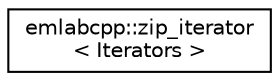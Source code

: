 digraph "Graphical Class Hierarchy"
{
 // LATEX_PDF_SIZE
  edge [fontname="Helvetica",fontsize="10",labelfontname="Helvetica",labelfontsize="10"];
  node [fontname="Helvetica",fontsize="10",shape=record];
  rankdir="LR";
  Node0 [label="emlabcpp::zip_iterator\l\< Iterators \>",height=0.2,width=0.4,color="black", fillcolor="white", style="filled",URL="$classemlabcpp_1_1zip__iterator.html",tooltip="zip_ierator iterates over a group of iterators, where value is a tuple of references to value for eac..."];
}
